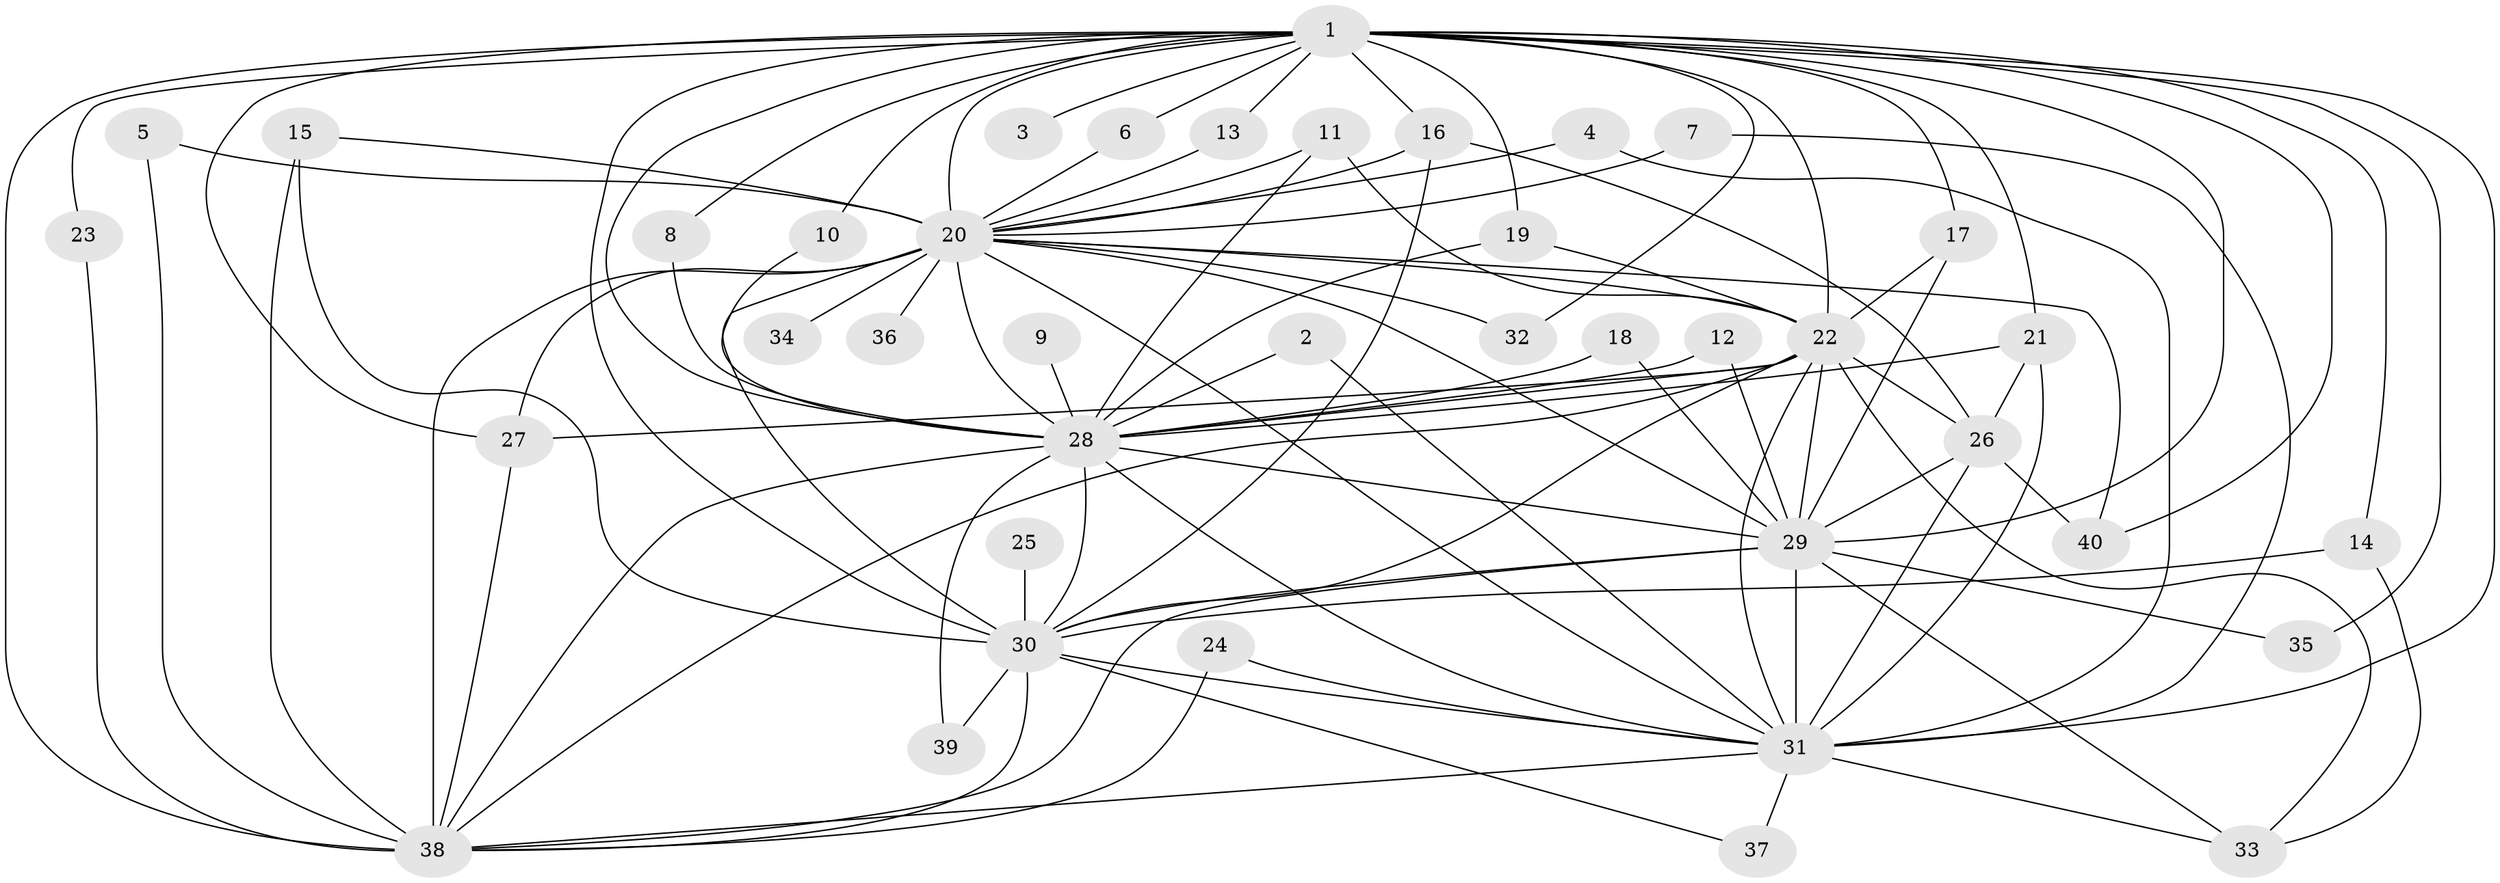 // original degree distribution, {20: 0.012987012987012988, 25: 0.025974025974025976, 18: 0.025974025974025976, 17: 0.025974025974025976, 23: 0.012987012987012988, 12: 0.012987012987012988, 21: 0.012987012987012988, 2: 0.6103896103896104, 7: 0.012987012987012988, 4: 0.05194805194805195, 3: 0.19480519480519481}
// Generated by graph-tools (version 1.1) at 2025/25/03/09/25 03:25:49]
// undirected, 40 vertices, 101 edges
graph export_dot {
graph [start="1"]
  node [color=gray90,style=filled];
  1;
  2;
  3;
  4;
  5;
  6;
  7;
  8;
  9;
  10;
  11;
  12;
  13;
  14;
  15;
  16;
  17;
  18;
  19;
  20;
  21;
  22;
  23;
  24;
  25;
  26;
  27;
  28;
  29;
  30;
  31;
  32;
  33;
  34;
  35;
  36;
  37;
  38;
  39;
  40;
  1 -- 3 [weight=2.0];
  1 -- 6 [weight=1.0];
  1 -- 8 [weight=1.0];
  1 -- 10 [weight=1.0];
  1 -- 13 [weight=1.0];
  1 -- 14 [weight=1.0];
  1 -- 16 [weight=1.0];
  1 -- 17 [weight=1.0];
  1 -- 19 [weight=2.0];
  1 -- 20 [weight=5.0];
  1 -- 21 [weight=1.0];
  1 -- 22 [weight=2.0];
  1 -- 23 [weight=1.0];
  1 -- 27 [weight=1.0];
  1 -- 28 [weight=2.0];
  1 -- 29 [weight=4.0];
  1 -- 30 [weight=3.0];
  1 -- 31 [weight=5.0];
  1 -- 32 [weight=2.0];
  1 -- 35 [weight=1.0];
  1 -- 38 [weight=3.0];
  1 -- 40 [weight=1.0];
  2 -- 28 [weight=1.0];
  2 -- 31 [weight=1.0];
  4 -- 20 [weight=1.0];
  4 -- 31 [weight=1.0];
  5 -- 20 [weight=1.0];
  5 -- 38 [weight=1.0];
  6 -- 20 [weight=1.0];
  7 -- 20 [weight=1.0];
  7 -- 31 [weight=1.0];
  8 -- 28 [weight=1.0];
  9 -- 28 [weight=1.0];
  10 -- 28 [weight=1.0];
  11 -- 20 [weight=1.0];
  11 -- 22 [weight=1.0];
  11 -- 28 [weight=1.0];
  12 -- 28 [weight=1.0];
  12 -- 29 [weight=1.0];
  13 -- 20 [weight=1.0];
  14 -- 30 [weight=1.0];
  14 -- 33 [weight=1.0];
  15 -- 20 [weight=1.0];
  15 -- 30 [weight=1.0];
  15 -- 38 [weight=1.0];
  16 -- 20 [weight=2.0];
  16 -- 26 [weight=1.0];
  16 -- 30 [weight=1.0];
  17 -- 22 [weight=1.0];
  17 -- 29 [weight=1.0];
  18 -- 28 [weight=1.0];
  18 -- 29 [weight=1.0];
  19 -- 22 [weight=1.0];
  19 -- 28 [weight=1.0];
  20 -- 22 [weight=2.0];
  20 -- 27 [weight=1.0];
  20 -- 28 [weight=2.0];
  20 -- 29 [weight=3.0];
  20 -- 30 [weight=2.0];
  20 -- 31 [weight=2.0];
  20 -- 32 [weight=1.0];
  20 -- 34 [weight=2.0];
  20 -- 36 [weight=2.0];
  20 -- 38 [weight=4.0];
  20 -- 40 [weight=1.0];
  21 -- 26 [weight=1.0];
  21 -- 28 [weight=1.0];
  21 -- 31 [weight=1.0];
  22 -- 26 [weight=2.0];
  22 -- 27 [weight=1.0];
  22 -- 28 [weight=1.0];
  22 -- 29 [weight=1.0];
  22 -- 30 [weight=2.0];
  22 -- 31 [weight=2.0];
  22 -- 33 [weight=1.0];
  22 -- 38 [weight=1.0];
  23 -- 38 [weight=1.0];
  24 -- 31 [weight=1.0];
  24 -- 38 [weight=1.0];
  25 -- 30 [weight=1.0];
  26 -- 29 [weight=1.0];
  26 -- 31 [weight=1.0];
  26 -- 40 [weight=1.0];
  27 -- 38 [weight=1.0];
  28 -- 29 [weight=1.0];
  28 -- 30 [weight=1.0];
  28 -- 31 [weight=1.0];
  28 -- 38 [weight=2.0];
  28 -- 39 [weight=1.0];
  29 -- 30 [weight=1.0];
  29 -- 31 [weight=1.0];
  29 -- 33 [weight=1.0];
  29 -- 35 [weight=1.0];
  29 -- 38 [weight=1.0];
  30 -- 31 [weight=1.0];
  30 -- 37 [weight=1.0];
  30 -- 38 [weight=1.0];
  30 -- 39 [weight=1.0];
  31 -- 33 [weight=1.0];
  31 -- 37 [weight=1.0];
  31 -- 38 [weight=1.0];
}
